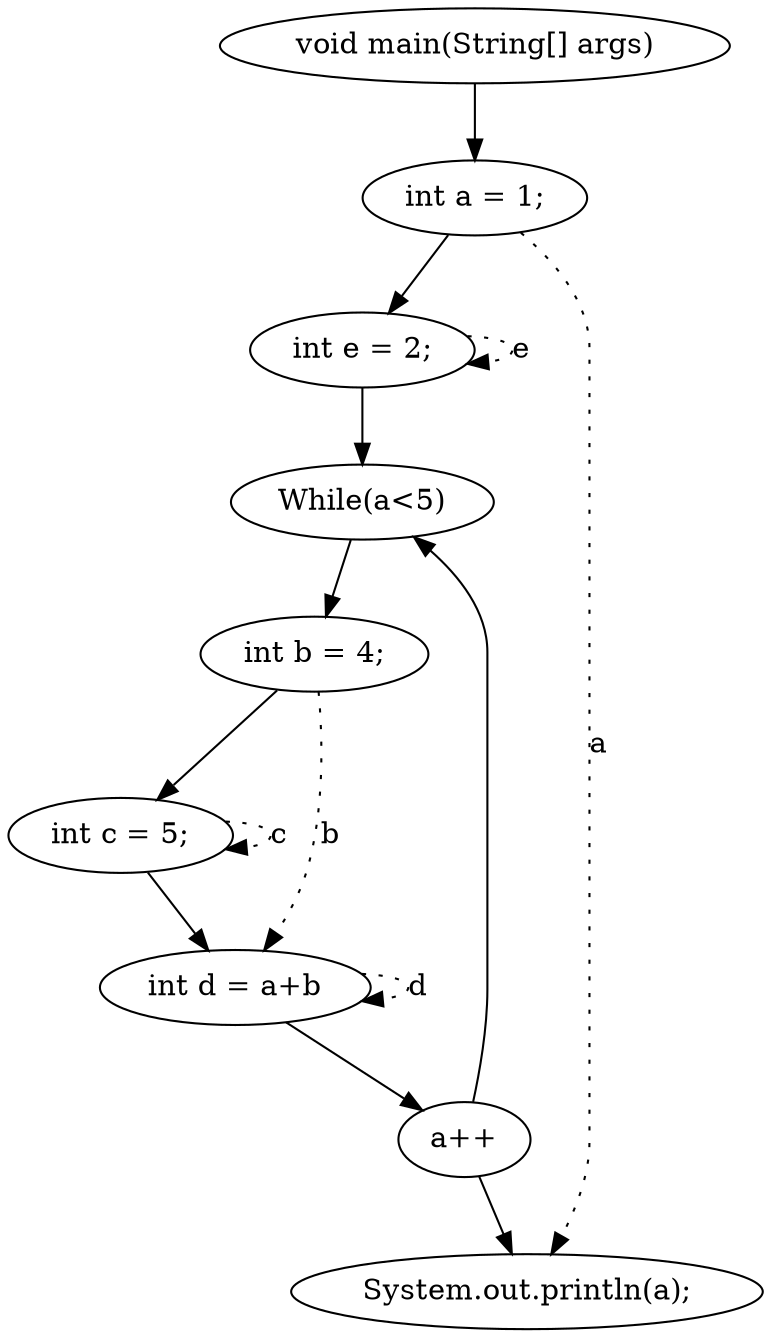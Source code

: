 digraph graphname{
"void main(String[] args)" -> "int a = 1;" -> "int e = 2;" -> "While(a<5)"
"While(a<5)" -> "int b = 4;" -> "int c = 5;" -> "int d = a+b" -> "a++" -> "System.out.println(a);"
"a++" -> "While(a<5)"
"System.out.println(a);""int a = 1;" -> "System.out.println(a);"[label="a" style="dotted"]
"int b = 4;" -> "int d = a+b"[label="b" style="dotted"]
"int c = 5;" -> "int c = 5;"[label="c" style="dotted"]
"int d = a+b" -> "int d = a+b"[label="d" style="dotted"]
"int e = 2;" -> "int e = 2;"[label="e" style="dotted"]
}
